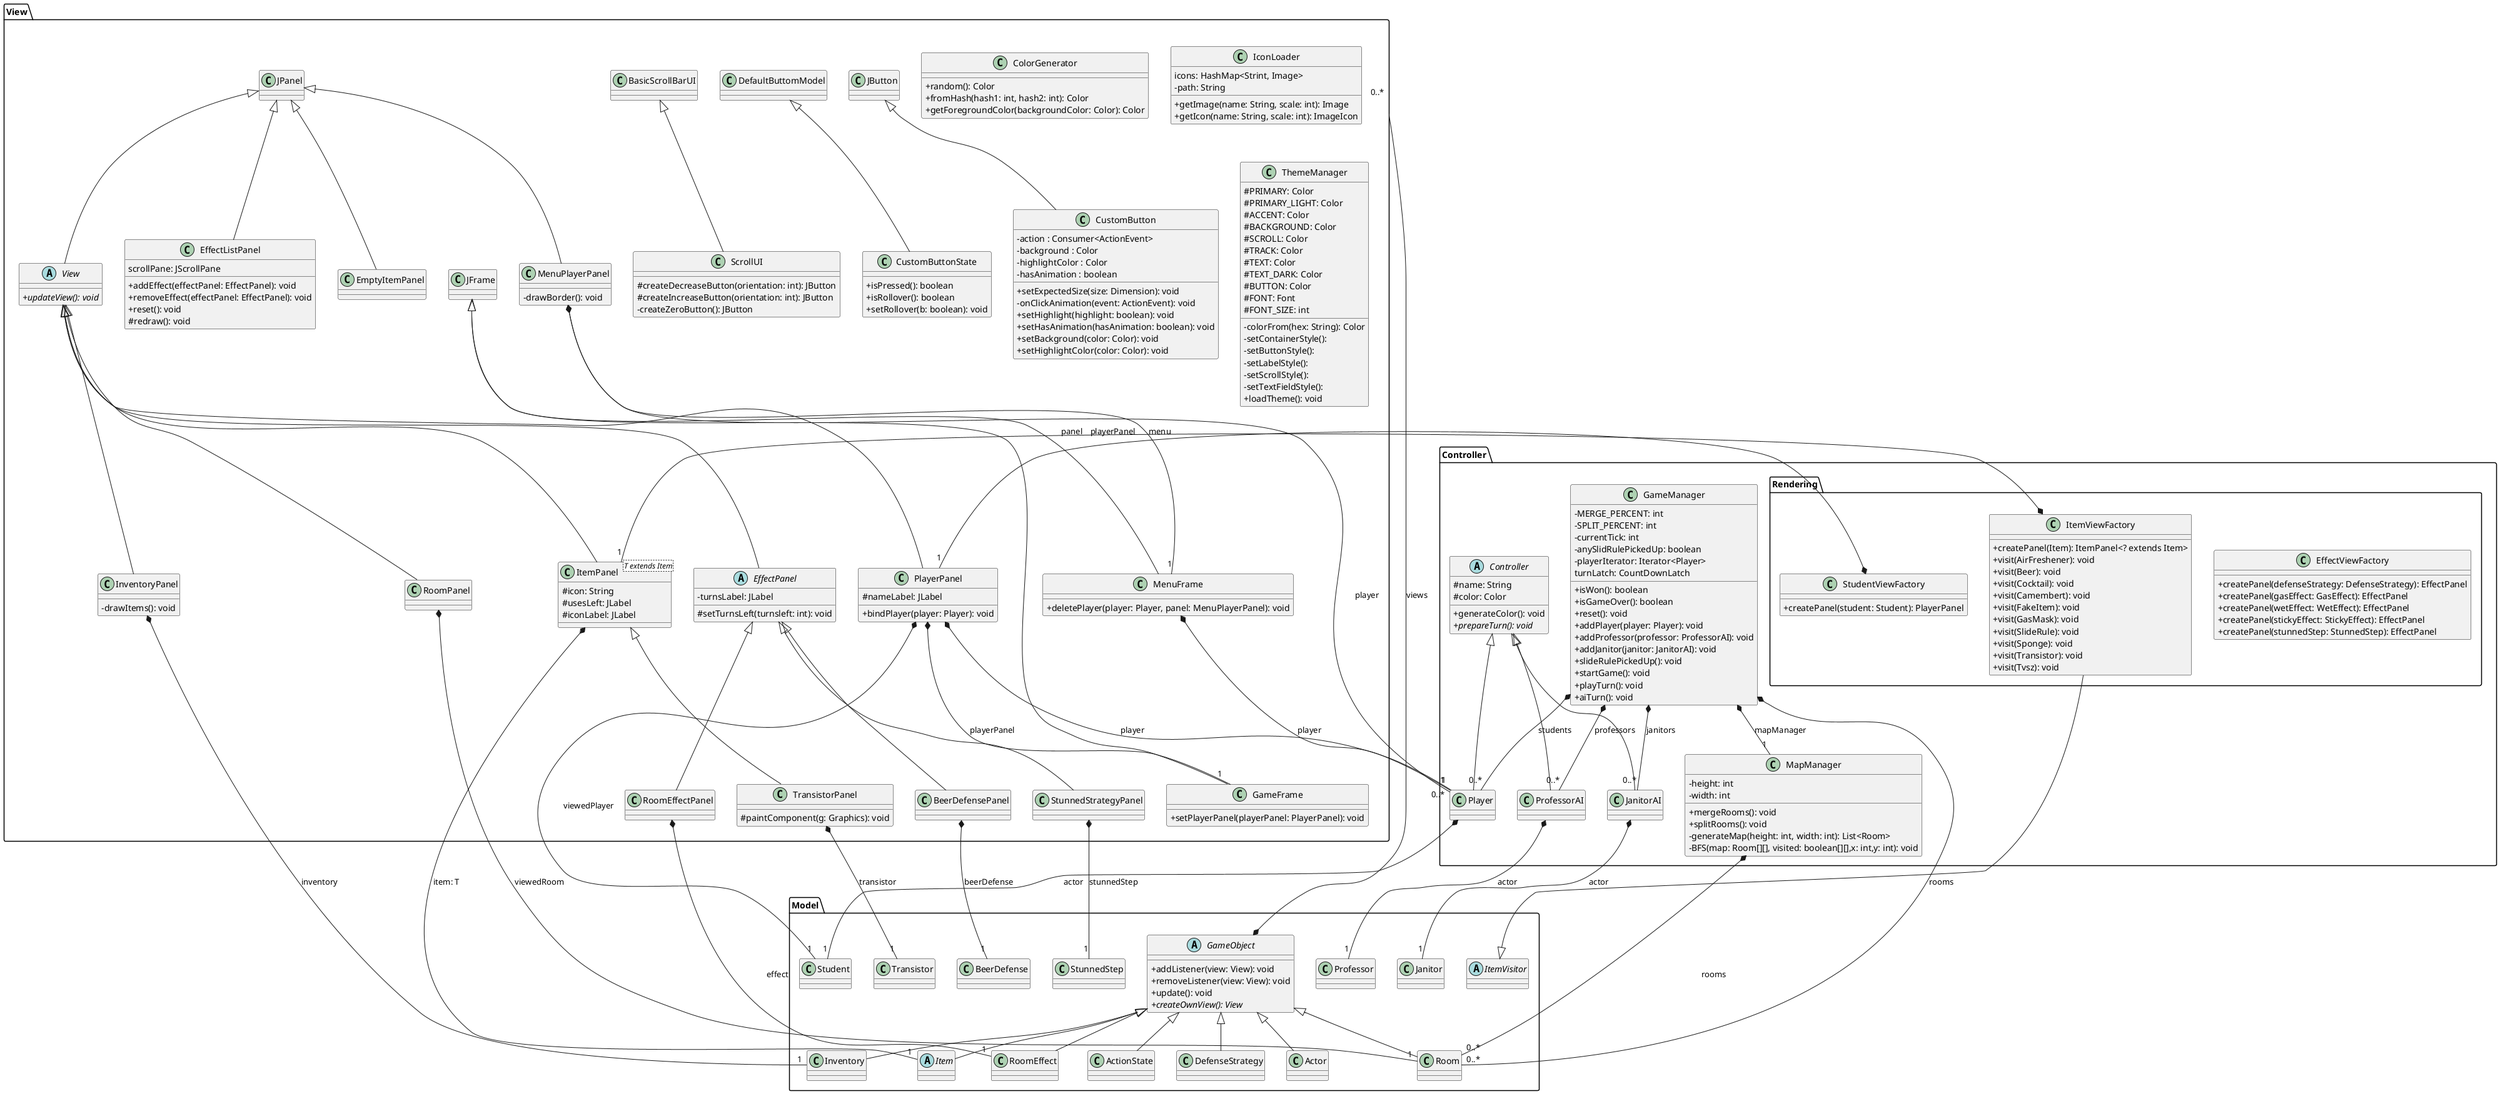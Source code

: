 @startuml NewClassDiagram
skinparam classAttributeIconSize 0

' JUST FOR RENDERING PURPOSES. DON'T HAVE STRUCTURAL MEANING!!!!!!!!
package View{
    class ItemPanel{}
    class PlayerPanel{}
}


/' 
###############################################################
########################---MODEL---#############################
###############################################################
 '/
package Model{
    class BeerDefense{}
    class StunnedStep{}
    class Inventory{}
    class Student{}
    class Professor{}
    class Janitor{}
    class RoomEffect{}
    class Room{}
    abstract class Item{}
    class Transistor{}
    abstract class ItemVisitor{}

    GameObject *--"0..*" View: views
    abstract class GameObject{
        + addListener(view: View): void
        + removeListener(view: View): void
        + update(): void
        + {abstract} createOwnView(): View
    }

    GameObject <|-- ActionState
    GameObject <|-- DefenseStrategy
    GameObject <|-- Actor
    GameObject <|-- Inventory
    GameObject <|-- Item
    GameObject <|-- Room
    GameObject <|-- RoomEffect
}


/' 
###############################################################
#####################---CONTROL---##########################
###############################################################
 '/
package Controller{

    MapManager *--"0..*" Room: rooms
    class MapManager{
        - height: int
        - width: int
        + mergeRooms(): void
        + splitRooms(): void
        - generateMap(height: int, width: int): List<Room>
        - BFS(map: Room[][], visited: boolean[][],x: int,y: int): void
    }

    GameManager *--"1" MapManager: mapManager
    GameManager *--"0..*" Player: students
    GameManager *--"0..*" ProfessorAI: professors
    GameManager *--"0..*" JanitorAI: janitors
    GameManager *--"0..*" Room: rooms
    class GameManager{
        - MERGE_PERCENT: int
        - SPLIT_PERCENT: int
        - currentTick: int
        - anySlidRulePickedUp: boolean
        - playerIterator: Iterator<Player>
        turnLatch: CountDownLatch

        + isWon(): boolean
        + isGameOver(): boolean
        + reset(): void
        + addPlayer(player: Player): void
        + addProfessor(professor: ProfessorAI): void
        + addJanitor(janitor: JanitorAI): void
        + slideRulePickedUp(): void
        + startGame(): void
        + playTurn(): void
        + aiTurn(): void
    }

    abstract class Controller{
        # name: String
        # color: Color
        + generateColor(): void
        + {abstract} prepareTurn(): void
    }

    Controller <|-- JanitorAI
    JanitorAI *--"1" Janitor: actor
    class JanitorAI{}

    Controller <|-- Player
    Player *--"1" Student: actor
    class Player{}

    Controller <|-- ProfessorAI
    ProfessorAI *--"1" Professor: actor
    class ProfessorAI{}

    'rendering
    package Rendering{
        class EffectViewFactory{
            + createPanel(defenseStrategy: DefenseStrategy): EffectPanel
            + createPanel(gasEffect: GasEffect): EffectPanel
            + createPanel(wetEffect: WetEffect): EffectPanel
            + createPanel(stickyEffect: StickyEffect): EffectPanel
            + createPanel(stunnedStep: StunnedStep): EffectPanel
        }

        ItemVisitor <|-- ItemViewFactory
        ItemViewFactory *--"1" ItemPanel: panel
        class ItemViewFactory {
            +createPanel(Item): ItemPanel<? extends Item>
            +visit(AirFreshener): void
            +visit(Beer): void
            +visit(Cocktail): void
            +visit(Camembert): void
            +visit(FakeItem): void
            +visit(GasMask): void
            +visit(SlideRule): void
            +visit(Sponge): void
            +visit(Transistor): void
            +visit(Tvsz): void
        }

        StudentViewFactory *--"1" PlayerPanel: playerPanel
        class StudentViewFactory{
            + createPanel(student: Student): PlayerPanel
        }

    }

}

/' 
###############################################################
########################---VIEW---#############################
###############################################################
 '/
package View{
    'elements
        JButton <|-- CustomButton
        class CustomButton{
            - action : Consumer<ActionEvent>
            - background : Color
            - highlightColor : Color
            - hasAnimation : boolean

            + setExpectedSize(size: Dimension): void
            - onClickAnimation(event: ActionEvent): void
            + setHighlight(highlight: boolean): void
            + setHasAnimation(hasAnimation: boolean): void
            + setBackground(color: Color): void
            + setHighlightColor(color: Color): void
        }

        DefaultButtomModel <|-- CustomButtonState
        class CustomButtonState {
            +isPressed(): boolean
            +isRollover(): boolean
            +setRollover(b: boolean): void
        }

        BasicScrollBarUI <|-- ScrollUI
        class ScrollUI {
            #createDecreaseButton(orientation: int): JButton
            #createIncreaseButton(orientation: int): JButton
            -createZeroButton(): JButton
        }
    'frames

    JFrame <|-- GameFrame
    PlayerPanel *--"1" GameFrame: playerPanel
    class GameFrame{
        + setPlayerPanel(playerPanel: PlayerPanel): void
    }

    JFrame <|-- MenuFrame
    MenuFrame *--"0..*" Player: player
    class MenuFrame{
        + deletePlayer(player: Player, panel: MenuPlayerPanel): void
    }

    'observerviews
    JPanel <|-- View
    abstract class View{
        + {abstract} updateView(): void
    }

    'panels

    EffectPanel <|-- BeerDefensePanel
    BeerDefensePanel *--"1" BeerDefense: beerDefense
    class BeerDefensePanel{
    }

    JPanel <|-- EffectListPanel
    class EffectListPanel{
        scrollPane: JScrollPane
        + addEffect(effectPanel: EffectPanel): void
        + removeEffect(effectPanel: EffectPanel): void
        + reset(): void
        # redraw(): void
    }

    View <|-- EffectPanel
    abstract class EffectPanel{
        - turnsLabel: JLabel
        # setTurnsLeft(turnsleft: int): void
    }

    JPanel <|-- EmptyItemPanel
    class EmptyItemPanel{}

    View <|-- InventoryPanel
    InventoryPanel *--"1" Inventory: inventory
    class InventoryPanel{
        - drawItems(): void
    }

    View <|-- ItemPanel
    ItemPanel *--"1" Item: item: T
    class ItemPanel <T extends Item>{
        # icon: String
        # usesLeft: JLabel
        # iconLabel: JLabel
    }

    JPanel <|-- MenuPlayerPanel
    MenuPlayerPanel *--"1" Player: player
    MenuPlayerPanel *--"1" MenuFrame: menu
    class MenuPlayerPanel{
        - drawBorder(): void
    }

    View <|-- PlayerPanel
    PlayerPanel *--"1" Student: viewedPlayer
    PlayerPanel *--"1" Player: player
    class PlayerPanel{
        # nameLabel: JLabel
        + bindPlayer(player: Player): void
    }

    EffectPanel <|-- RoomEffectPanel
    RoomEffectPanel *--"1" RoomEffect: effect
    class RoomEffectPanel{}

    View <|-- RoomPanel
    RoomPanel *--"1" Room: viewedRoom
    class RoomPanel{}

    EffectPanel <|-- StunnedStrategyPanel
    StunnedStrategyPanel *--"1" StunnedStep: stunnedStep
    class StunnedStrategyPanel{}

    ItemPanel <|-- TransistorPanel
    TransistorPanel *--"1" Transistor: transistor
    class TransistorPanel{
        # paintComponent(g: Graphics): void
    }

    'utility
    class ColorGenerator{
        + random(): Color
        + fromHash(hash1: int, hash2: int): Color
        + getForegroundColor(backgroundColor: Color): Color
    }

    class IconLoader{
        icons: HashMap<Strint, Image>
        - path: String
        + getImage(name: String, scale: int): Image
        + getIcon(name: String, scale: int): ImageIcon
    }

    class ThemeManager{
        # PRIMARY: Color
        # PRIMARY_LIGHT: Color
        # ACCENT: Color
        # BACKGROUND: Color
        # SCROLL: Color
        # TRACK: Color
        # TEXT: Color
        # TEXT_DARK: Color
        # BUTTON: Color
        # FONT: Font
        # FONT_SIZE: int
        - colorFrom(hex: String): Color
        - setContainerStyle():
        - setButtonStyle():
        - setLabelStyle():
        - setScrollStyle():
        - setTextFieldStyle():
        + loadTheme(): void
    }
}
@enduml